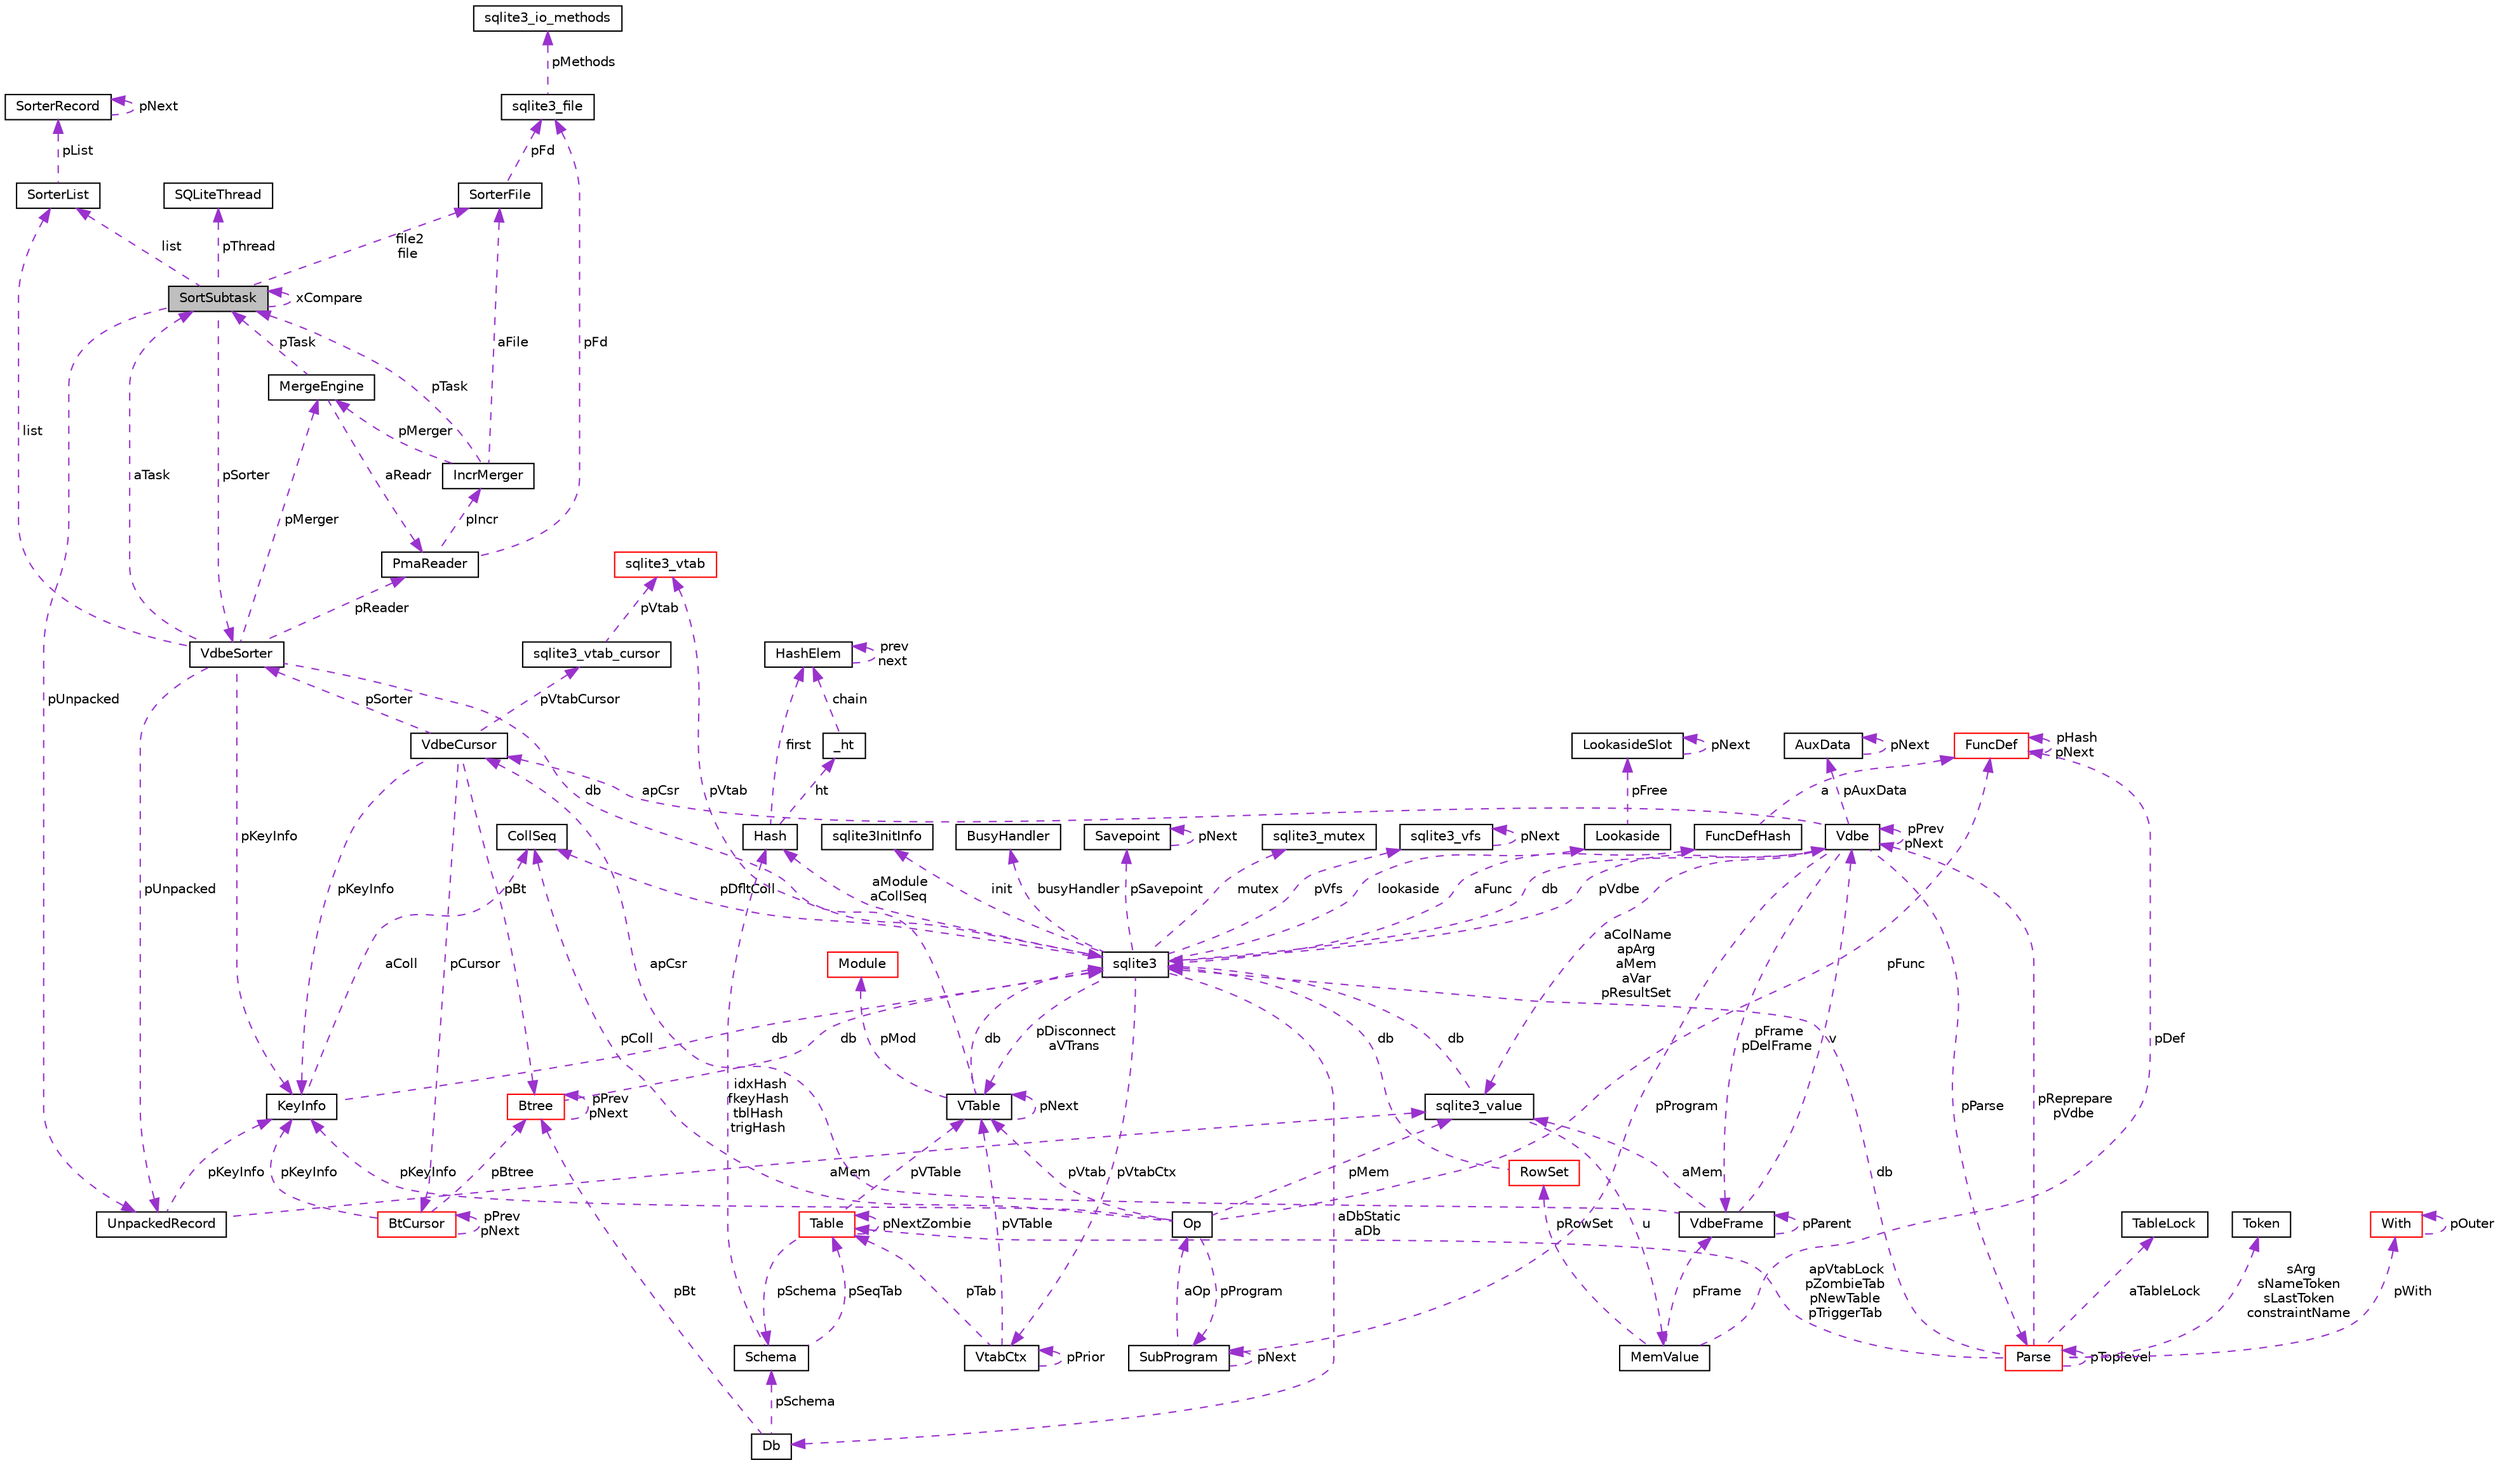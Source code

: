 digraph "SortSubtask"
{
  edge [fontname="Helvetica",fontsize="10",labelfontname="Helvetica",labelfontsize="10"];
  node [fontname="Helvetica",fontsize="10",shape=record];
  Node1 [label="SortSubtask",height=0.2,width=0.4,color="black", fillcolor="grey75", style="filled", fontcolor="black"];
  Node2 -> Node1 [dir="back",color="darkorchid3",fontsize="10",style="dashed",label=" list" ,fontname="Helvetica"];
  Node2 [label="SorterList",height=0.2,width=0.4,color="black", fillcolor="white", style="filled",URL="$struct_sorter_list.html"];
  Node3 -> Node2 [dir="back",color="darkorchid3",fontsize="10",style="dashed",label=" pList" ,fontname="Helvetica"];
  Node3 [label="SorterRecord",height=0.2,width=0.4,color="black", fillcolor="white", style="filled",URL="$struct_sorter_record.html"];
  Node3 -> Node3 [dir="back",color="darkorchid3",fontsize="10",style="dashed",label=" pNext" ,fontname="Helvetica"];
  Node4 -> Node1 [dir="back",color="darkorchid3",fontsize="10",style="dashed",label=" pSorter" ,fontname="Helvetica"];
  Node4 [label="VdbeSorter",height=0.2,width=0.4,color="black", fillcolor="white", style="filled",URL="$struct_vdbe_sorter.html"];
  Node2 -> Node4 [dir="back",color="darkorchid3",fontsize="10",style="dashed",label=" list" ,fontname="Helvetica"];
  Node5 -> Node4 [dir="back",color="darkorchid3",fontsize="10",style="dashed",label=" db" ,fontname="Helvetica"];
  Node5 [label="sqlite3",height=0.2,width=0.4,color="black", fillcolor="white", style="filled",URL="$structsqlite3.html"];
  Node6 -> Node5 [dir="back",color="darkorchid3",fontsize="10",style="dashed",label=" pVdbe" ,fontname="Helvetica"];
  Node6 [label="Vdbe",height=0.2,width=0.4,color="black", fillcolor="white", style="filled",URL="$struct_vdbe.html"];
  Node6 -> Node6 [dir="back",color="darkorchid3",fontsize="10",style="dashed",label=" pPrev\npNext" ,fontname="Helvetica"];
  Node7 -> Node6 [dir="back",color="darkorchid3",fontsize="10",style="dashed",label=" aColName\napArg\naMem\naVar\npResultSet" ,fontname="Helvetica"];
  Node7 [label="sqlite3_value",height=0.2,width=0.4,color="black", fillcolor="white", style="filled",URL="$struct_mem.html"];
  Node8 -> Node7 [dir="back",color="darkorchid3",fontsize="10",style="dashed",label=" u" ,fontname="Helvetica"];
  Node8 [label="MemValue",height=0.2,width=0.4,color="black", fillcolor="white", style="filled",URL="$union_mem_1_1_mem_value.html"];
  Node9 -> Node8 [dir="back",color="darkorchid3",fontsize="10",style="dashed",label=" pFrame" ,fontname="Helvetica"];
  Node9 [label="VdbeFrame",height=0.2,width=0.4,color="black", fillcolor="white", style="filled",URL="$struct_vdbe_frame.html"];
  Node7 -> Node9 [dir="back",color="darkorchid3",fontsize="10",style="dashed",label=" aMem" ,fontname="Helvetica"];
  Node6 -> Node9 [dir="back",color="darkorchid3",fontsize="10",style="dashed",label=" v" ,fontname="Helvetica"];
  Node9 -> Node9 [dir="back",color="darkorchid3",fontsize="10",style="dashed",label=" pParent" ,fontname="Helvetica"];
  Node10 -> Node9 [dir="back",color="darkorchid3",fontsize="10",style="dashed",label=" apCsr" ,fontname="Helvetica"];
  Node10 [label="VdbeCursor",height=0.2,width=0.4,color="black", fillcolor="white", style="filled",URL="$struct_vdbe_cursor.html"];
  Node11 -> Node10 [dir="back",color="darkorchid3",fontsize="10",style="dashed",label=" pCursor" ,fontname="Helvetica"];
  Node11 [label="BtCursor",height=0.2,width=0.4,color="red", fillcolor="white", style="filled",URL="$struct_bt_cursor.html"];
  Node11 -> Node11 [dir="back",color="darkorchid3",fontsize="10",style="dashed",label=" pPrev\npNext" ,fontname="Helvetica"];
  Node12 -> Node11 [dir="back",color="darkorchid3",fontsize="10",style="dashed",label=" pKeyInfo" ,fontname="Helvetica"];
  Node12 [label="KeyInfo",height=0.2,width=0.4,color="black", fillcolor="white", style="filled",URL="$struct_key_info.html"];
  Node5 -> Node12 [dir="back",color="darkorchid3",fontsize="10",style="dashed",label=" db" ,fontname="Helvetica"];
  Node13 -> Node12 [dir="back",color="darkorchid3",fontsize="10",style="dashed",label=" aColl" ,fontname="Helvetica"];
  Node13 [label="CollSeq",height=0.2,width=0.4,color="black", fillcolor="white", style="filled",URL="$struct_coll_seq.html"];
  Node14 -> Node11 [dir="back",color="darkorchid3",fontsize="10",style="dashed",label=" pBtree" ,fontname="Helvetica"];
  Node14 [label="Btree",height=0.2,width=0.4,color="red", fillcolor="white", style="filled",URL="$struct_btree.html"];
  Node5 -> Node14 [dir="back",color="darkorchid3",fontsize="10",style="dashed",label=" db" ,fontname="Helvetica"];
  Node14 -> Node14 [dir="back",color="darkorchid3",fontsize="10",style="dashed",label=" pPrev\npNext" ,fontname="Helvetica"];
  Node15 -> Node10 [dir="back",color="darkorchid3",fontsize="10",style="dashed",label=" pVtabCursor" ,fontname="Helvetica"];
  Node15 [label="sqlite3_vtab_cursor",height=0.2,width=0.4,color="black", fillcolor="white", style="filled",URL="$structsqlite3__vtab__cursor.html"];
  Node16 -> Node15 [dir="back",color="darkorchid3",fontsize="10",style="dashed",label=" pVtab" ,fontname="Helvetica"];
  Node16 [label="sqlite3_vtab",height=0.2,width=0.4,color="red", fillcolor="white", style="filled",URL="$structsqlite3__vtab.html"];
  Node4 -> Node10 [dir="back",color="darkorchid3",fontsize="10",style="dashed",label=" pSorter" ,fontname="Helvetica"];
  Node12 -> Node10 [dir="back",color="darkorchid3",fontsize="10",style="dashed",label=" pKeyInfo" ,fontname="Helvetica"];
  Node14 -> Node10 [dir="back",color="darkorchid3",fontsize="10",style="dashed",label=" pBt" ,fontname="Helvetica"];
  Node17 -> Node8 [dir="back",color="darkorchid3",fontsize="10",style="dashed",label=" pRowSet" ,fontname="Helvetica"];
  Node17 [label="RowSet",height=0.2,width=0.4,color="red", fillcolor="white", style="filled",URL="$struct_row_set.html"];
  Node5 -> Node17 [dir="back",color="darkorchid3",fontsize="10",style="dashed",label=" db" ,fontname="Helvetica"];
  Node18 -> Node8 [dir="back",color="darkorchid3",fontsize="10",style="dashed",label=" pDef" ,fontname="Helvetica"];
  Node18 [label="FuncDef",height=0.2,width=0.4,color="red", fillcolor="white", style="filled",URL="$struct_func_def.html"];
  Node18 -> Node18 [dir="back",color="darkorchid3",fontsize="10",style="dashed",label=" pHash\npNext" ,fontname="Helvetica"];
  Node5 -> Node7 [dir="back",color="darkorchid3",fontsize="10",style="dashed",label=" db" ,fontname="Helvetica"];
  Node5 -> Node6 [dir="back",color="darkorchid3",fontsize="10",style="dashed",label=" db" ,fontname="Helvetica"];
  Node9 -> Node6 [dir="back",color="darkorchid3",fontsize="10",style="dashed",label=" pFrame\npDelFrame" ,fontname="Helvetica"];
  Node19 -> Node6 [dir="back",color="darkorchid3",fontsize="10",style="dashed",label=" pAuxData" ,fontname="Helvetica"];
  Node19 [label="AuxData",height=0.2,width=0.4,color="black", fillcolor="white", style="filled",URL="$struct_aux_data.html"];
  Node19 -> Node19 [dir="back",color="darkorchid3",fontsize="10",style="dashed",label=" pNext" ,fontname="Helvetica"];
  Node20 -> Node6 [dir="back",color="darkorchid3",fontsize="10",style="dashed",label=" pProgram" ,fontname="Helvetica"];
  Node20 [label="SubProgram",height=0.2,width=0.4,color="black", fillcolor="white", style="filled",URL="$struct_sub_program.html"];
  Node20 -> Node20 [dir="back",color="darkorchid3",fontsize="10",style="dashed",label=" pNext" ,fontname="Helvetica"];
  Node21 -> Node20 [dir="back",color="darkorchid3",fontsize="10",style="dashed",label=" aOp" ,fontname="Helvetica"];
  Node21 [label="Op",height=0.2,width=0.4,color="black", fillcolor="white", style="filled",URL="$struct_vdbe_op.html"];
  Node7 -> Node21 [dir="back",color="darkorchid3",fontsize="10",style="dashed",label=" pMem" ,fontname="Helvetica"];
  Node13 -> Node21 [dir="back",color="darkorchid3",fontsize="10",style="dashed",label=" pColl" ,fontname="Helvetica"];
  Node22 -> Node21 [dir="back",color="darkorchid3",fontsize="10",style="dashed",label=" pVtab" ,fontname="Helvetica"];
  Node22 [label="VTable",height=0.2,width=0.4,color="black", fillcolor="white", style="filled",URL="$struct_v_table.html"];
  Node5 -> Node22 [dir="back",color="darkorchid3",fontsize="10",style="dashed",label=" db" ,fontname="Helvetica"];
  Node22 -> Node22 [dir="back",color="darkorchid3",fontsize="10",style="dashed",label=" pNext" ,fontname="Helvetica"];
  Node23 -> Node22 [dir="back",color="darkorchid3",fontsize="10",style="dashed",label=" pMod" ,fontname="Helvetica"];
  Node23 [label="Module",height=0.2,width=0.4,color="red", fillcolor="white", style="filled",URL="$struct_module.html"];
  Node16 -> Node22 [dir="back",color="darkorchid3",fontsize="10",style="dashed",label=" pVtab" ,fontname="Helvetica"];
  Node20 -> Node21 [dir="back",color="darkorchid3",fontsize="10",style="dashed",label=" pProgram" ,fontname="Helvetica"];
  Node12 -> Node21 [dir="back",color="darkorchid3",fontsize="10",style="dashed",label=" pKeyInfo" ,fontname="Helvetica"];
  Node18 -> Node21 [dir="back",color="darkorchid3",fontsize="10",style="dashed",label=" pFunc" ,fontname="Helvetica"];
  Node10 -> Node6 [dir="back",color="darkorchid3",fontsize="10",style="dashed",label=" apCsr" ,fontname="Helvetica"];
  Node24 -> Node6 [dir="back",color="darkorchid3",fontsize="10",style="dashed",label=" pParse" ,fontname="Helvetica"];
  Node24 [label="Parse",height=0.2,width=0.4,color="red", fillcolor="white", style="filled",URL="$struct_parse.html"];
  Node6 -> Node24 [dir="back",color="darkorchid3",fontsize="10",style="dashed",label=" pReprepare\npVdbe" ,fontname="Helvetica"];
  Node5 -> Node24 [dir="back",color="darkorchid3",fontsize="10",style="dashed",label=" db" ,fontname="Helvetica"];
  Node25 -> Node24 [dir="back",color="darkorchid3",fontsize="10",style="dashed",label=" aTableLock" ,fontname="Helvetica"];
  Node25 [label="TableLock",height=0.2,width=0.4,color="black", fillcolor="white", style="filled",URL="$struct_table_lock.html"];
  Node26 -> Node24 [dir="back",color="darkorchid3",fontsize="10",style="dashed",label=" sArg\nsNameToken\nsLastToken\nconstraintName" ,fontname="Helvetica"];
  Node26 [label="Token",height=0.2,width=0.4,color="black", fillcolor="white", style="filled",URL="$struct_token.html"];
  Node27 -> Node24 [dir="back",color="darkorchid3",fontsize="10",style="dashed",label=" pWith" ,fontname="Helvetica"];
  Node27 [label="With",height=0.2,width=0.4,color="red", fillcolor="white", style="filled",URL="$struct_with.html"];
  Node27 -> Node27 [dir="back",color="darkorchid3",fontsize="10",style="dashed",label=" pOuter" ,fontname="Helvetica"];
  Node28 -> Node24 [dir="back",color="darkorchid3",fontsize="10",style="dashed",label=" apVtabLock\npZombieTab\npNewTable\npTriggerTab" ,fontname="Helvetica"];
  Node28 [label="Table",height=0.2,width=0.4,color="red", fillcolor="white", style="filled",URL="$struct_table.html"];
  Node29 -> Node28 [dir="back",color="darkorchid3",fontsize="10",style="dashed",label=" pSchema" ,fontname="Helvetica"];
  Node29 [label="Schema",height=0.2,width=0.4,color="black", fillcolor="white", style="filled",URL="$struct_schema.html"];
  Node28 -> Node29 [dir="back",color="darkorchid3",fontsize="10",style="dashed",label=" pSeqTab" ,fontname="Helvetica"];
  Node30 -> Node29 [dir="back",color="darkorchid3",fontsize="10",style="dashed",label=" idxHash\nfkeyHash\ntblHash\ntrigHash" ,fontname="Helvetica"];
  Node30 [label="Hash",height=0.2,width=0.4,color="black", fillcolor="white", style="filled",URL="$struct_hash.html"];
  Node31 -> Node30 [dir="back",color="darkorchid3",fontsize="10",style="dashed",label=" ht" ,fontname="Helvetica"];
  Node31 [label="_ht",height=0.2,width=0.4,color="black", fillcolor="white", style="filled",URL="$struct_hash_1_1__ht.html"];
  Node32 -> Node31 [dir="back",color="darkorchid3",fontsize="10",style="dashed",label=" chain" ,fontname="Helvetica"];
  Node32 [label="HashElem",height=0.2,width=0.4,color="black", fillcolor="white", style="filled",URL="$struct_hash_elem.html"];
  Node32 -> Node32 [dir="back",color="darkorchid3",fontsize="10",style="dashed",label=" prev\nnext" ,fontname="Helvetica"];
  Node32 -> Node30 [dir="back",color="darkorchid3",fontsize="10",style="dashed",label=" first" ,fontname="Helvetica"];
  Node22 -> Node28 [dir="back",color="darkorchid3",fontsize="10",style="dashed",label=" pVTable" ,fontname="Helvetica"];
  Node28 -> Node28 [dir="back",color="darkorchid3",fontsize="10",style="dashed",label=" pNextZombie" ,fontname="Helvetica"];
  Node24 -> Node24 [dir="back",color="darkorchid3",fontsize="10",style="dashed",label=" pToplevel" ,fontname="Helvetica"];
  Node33 -> Node5 [dir="back",color="darkorchid3",fontsize="10",style="dashed",label=" pSavepoint" ,fontname="Helvetica"];
  Node33 [label="Savepoint",height=0.2,width=0.4,color="black", fillcolor="white", style="filled",URL="$struct_savepoint.html"];
  Node33 -> Node33 [dir="back",color="darkorchid3",fontsize="10",style="dashed",label=" pNext" ,fontname="Helvetica"];
  Node34 -> Node5 [dir="back",color="darkorchid3",fontsize="10",style="dashed",label=" aFunc" ,fontname="Helvetica"];
  Node34 [label="FuncDefHash",height=0.2,width=0.4,color="black", fillcolor="white", style="filled",URL="$struct_func_def_hash.html"];
  Node18 -> Node34 [dir="back",color="darkorchid3",fontsize="10",style="dashed",label=" a" ,fontname="Helvetica"];
  Node35 -> Node5 [dir="back",color="darkorchid3",fontsize="10",style="dashed",label=" lookaside" ,fontname="Helvetica"];
  Node35 [label="Lookaside",height=0.2,width=0.4,color="black", fillcolor="white", style="filled",URL="$struct_lookaside.html"];
  Node36 -> Node35 [dir="back",color="darkorchid3",fontsize="10",style="dashed",label=" pFree" ,fontname="Helvetica"];
  Node36 [label="LookasideSlot",height=0.2,width=0.4,color="black", fillcolor="white", style="filled",URL="$struct_lookaside_slot.html"];
  Node36 -> Node36 [dir="back",color="darkorchid3",fontsize="10",style="dashed",label=" pNext" ,fontname="Helvetica"];
  Node37 -> Node5 [dir="back",color="darkorchid3",fontsize="10",style="dashed",label=" mutex" ,fontname="Helvetica"];
  Node37 [label="sqlite3_mutex",height=0.2,width=0.4,color="black", fillcolor="white", style="filled",URL="$structsqlite3__mutex.html"];
  Node38 -> Node5 [dir="back",color="darkorchid3",fontsize="10",style="dashed",label=" pVfs" ,fontname="Helvetica"];
  Node38 [label="sqlite3_vfs",height=0.2,width=0.4,color="black", fillcolor="white", style="filled",URL="$structsqlite3__vfs.html"];
  Node38 -> Node38 [dir="back",color="darkorchid3",fontsize="10",style="dashed",label=" pNext" ,fontname="Helvetica"];
  Node39 -> Node5 [dir="back",color="darkorchid3",fontsize="10",style="dashed",label=" init" ,fontname="Helvetica"];
  Node39 [label="sqlite3InitInfo",height=0.2,width=0.4,color="black", fillcolor="white", style="filled",URL="$structsqlite3_1_1sqlite3_init_info.html"];
  Node40 -> Node5 [dir="back",color="darkorchid3",fontsize="10",style="dashed",label=" busyHandler" ,fontname="Helvetica"];
  Node40 [label="BusyHandler",height=0.2,width=0.4,color="black", fillcolor="white", style="filled",URL="$struct_busy_handler.html"];
  Node41 -> Node5 [dir="back",color="darkorchid3",fontsize="10",style="dashed",label=" pVtabCtx" ,fontname="Helvetica"];
  Node41 [label="VtabCtx",height=0.2,width=0.4,color="black", fillcolor="white", style="filled",URL="$struct_vtab_ctx.html"];
  Node41 -> Node41 [dir="back",color="darkorchid3",fontsize="10",style="dashed",label=" pPrior" ,fontname="Helvetica"];
  Node22 -> Node41 [dir="back",color="darkorchid3",fontsize="10",style="dashed",label=" pVTable" ,fontname="Helvetica"];
  Node28 -> Node41 [dir="back",color="darkorchid3",fontsize="10",style="dashed",label=" pTab" ,fontname="Helvetica"];
  Node13 -> Node5 [dir="back",color="darkorchid3",fontsize="10",style="dashed",label=" pDfltColl" ,fontname="Helvetica"];
  Node22 -> Node5 [dir="back",color="darkorchid3",fontsize="10",style="dashed",label=" pDisconnect\naVTrans" ,fontname="Helvetica"];
  Node42 -> Node5 [dir="back",color="darkorchid3",fontsize="10",style="dashed",label=" aDbStatic\naDb" ,fontname="Helvetica"];
  Node42 [label="Db",height=0.2,width=0.4,color="black", fillcolor="white", style="filled",URL="$struct_db.html"];
  Node29 -> Node42 [dir="back",color="darkorchid3",fontsize="10",style="dashed",label=" pSchema" ,fontname="Helvetica"];
  Node14 -> Node42 [dir="back",color="darkorchid3",fontsize="10",style="dashed",label=" pBt" ,fontname="Helvetica"];
  Node30 -> Node5 [dir="back",color="darkorchid3",fontsize="10",style="dashed",label=" aModule\naCollSeq" ,fontname="Helvetica"];
  Node43 -> Node4 [dir="back",color="darkorchid3",fontsize="10",style="dashed",label=" pMerger" ,fontname="Helvetica"];
  Node43 [label="MergeEngine",height=0.2,width=0.4,color="black", fillcolor="white", style="filled",URL="$struct_merge_engine.html"];
  Node44 -> Node43 [dir="back",color="darkorchid3",fontsize="10",style="dashed",label=" aReadr" ,fontname="Helvetica"];
  Node44 [label="PmaReader",height=0.2,width=0.4,color="black", fillcolor="white", style="filled",URL="$struct_pma_reader.html"];
  Node45 -> Node44 [dir="back",color="darkorchid3",fontsize="10",style="dashed",label=" pFd" ,fontname="Helvetica"];
  Node45 [label="sqlite3_file",height=0.2,width=0.4,color="black", fillcolor="white", style="filled",URL="$structsqlite3__file.html"];
  Node46 -> Node45 [dir="back",color="darkorchid3",fontsize="10",style="dashed",label=" pMethods" ,fontname="Helvetica"];
  Node46 [label="sqlite3_io_methods",height=0.2,width=0.4,color="black", fillcolor="white", style="filled",URL="$structsqlite3__io__methods.html"];
  Node47 -> Node44 [dir="back",color="darkorchid3",fontsize="10",style="dashed",label=" pIncr" ,fontname="Helvetica"];
  Node47 [label="IncrMerger",height=0.2,width=0.4,color="black", fillcolor="white", style="filled",URL="$struct_incr_merger.html"];
  Node43 -> Node47 [dir="back",color="darkorchid3",fontsize="10",style="dashed",label=" pMerger" ,fontname="Helvetica"];
  Node48 -> Node47 [dir="back",color="darkorchid3",fontsize="10",style="dashed",label=" aFile" ,fontname="Helvetica"];
  Node48 [label="SorterFile",height=0.2,width=0.4,color="black", fillcolor="white", style="filled",URL="$struct_sorter_file.html"];
  Node45 -> Node48 [dir="back",color="darkorchid3",fontsize="10",style="dashed",label=" pFd" ,fontname="Helvetica"];
  Node1 -> Node47 [dir="back",color="darkorchid3",fontsize="10",style="dashed",label=" pTask" ,fontname="Helvetica"];
  Node1 -> Node43 [dir="back",color="darkorchid3",fontsize="10",style="dashed",label=" pTask" ,fontname="Helvetica"];
  Node44 -> Node4 [dir="back",color="darkorchid3",fontsize="10",style="dashed",label=" pReader" ,fontname="Helvetica"];
  Node12 -> Node4 [dir="back",color="darkorchid3",fontsize="10",style="dashed",label=" pKeyInfo" ,fontname="Helvetica"];
  Node49 -> Node4 [dir="back",color="darkorchid3",fontsize="10",style="dashed",label=" pUnpacked" ,fontname="Helvetica"];
  Node49 [label="UnpackedRecord",height=0.2,width=0.4,color="black", fillcolor="white", style="filled",URL="$struct_unpacked_record.html"];
  Node7 -> Node49 [dir="back",color="darkorchid3",fontsize="10",style="dashed",label=" aMem" ,fontname="Helvetica"];
  Node12 -> Node49 [dir="back",color="darkorchid3",fontsize="10",style="dashed",label=" pKeyInfo" ,fontname="Helvetica"];
  Node1 -> Node4 [dir="back",color="darkorchid3",fontsize="10",style="dashed",label=" aTask" ,fontname="Helvetica"];
  Node50 -> Node1 [dir="back",color="darkorchid3",fontsize="10",style="dashed",label=" pThread" ,fontname="Helvetica"];
  Node50 [label="SQLiteThread",height=0.2,width=0.4,color="black", fillcolor="white", style="filled",URL="$struct_s_q_lite_thread.html"];
  Node49 -> Node1 [dir="back",color="darkorchid3",fontsize="10",style="dashed",label=" pUnpacked" ,fontname="Helvetica"];
  Node48 -> Node1 [dir="back",color="darkorchid3",fontsize="10",style="dashed",label=" file2\nfile" ,fontname="Helvetica"];
  Node1 -> Node1 [dir="back",color="darkorchid3",fontsize="10",style="dashed",label=" xCompare" ,fontname="Helvetica"];
}
